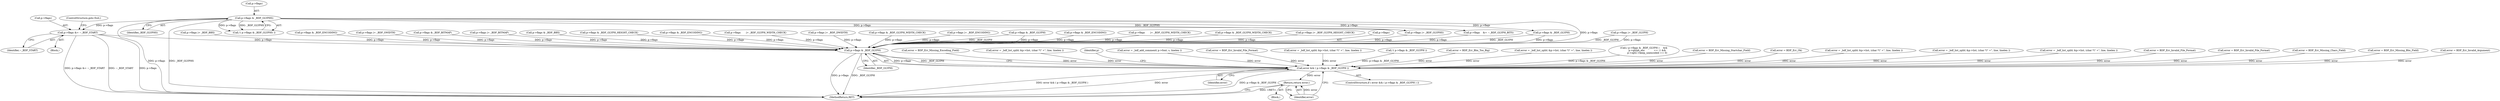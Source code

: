 digraph "0_savannah_07bdb6e289c7954e2a533039dc93c1c136099d2d@pointer" {
"1000349" [label="(Call,p->flags &= ~_BDF_START)"];
"1000241" [label="(Call,p->flags & _BDF_GLYPHS)"];
"1001560" [label="(Call,p->flags & _BDF_GLYPH)"];
"1001558" [label="(Call,error && ( p->flags & _BDF_GLYPH ))"];
"1001569" [label="(Return,return error;)"];
"1000353" [label="(Identifier,~_BDF_START)"];
"1000596" [label="(Call,error = BDF_Err_Invalid_File_Format)"];
"1000443" [label="(Call,error = BDF_Err_Invalid_File_Format)"];
"1000464" [label="(Call,p->flags |= _BDF_GLYPH)"];
"1000350" [label="(Call,p->flags)"];
"1000255" [label="(Call,error = BDF_Err_Missing_Chars_Field)"];
"1001471" [label="(Call,error = BDF_Err_Missing_Bbx_Field)"];
"1001448" [label="(Call,p->flags |= _BDF_BBX)"];
"1000336" [label="(Block,)"];
"1000310" [label="(Call,error = BDF_Err_Invalid_Argument)"];
"1001149" [label="(Call,p->flags & _BDF_ENCODING)"];
"1001564" [label="(Identifier,_BDF_GLYPH)"];
"1000323" [label="(Call,p->flags |= _BDF_GLYPHS)"];
"1001553" [label="(Call,error = BDF_Err_Missing_Encoding_Field)"];
"1001052" [label="(Call,p->flags |= _BDF_SWIDTH)"];
"1000245" [label="(Identifier,_BDF_GLYPHS)"];
"1000816" [label="(Call,p->flags & _BDF_BITMAP)"];
"1001559" [label="(Identifier,error)"];
"1000169" [label="(Block,)"];
"1000349" [label="(Call,p->flags &= ~_BDF_START)"];
"1000408" [label="(Call,error = _bdf_list_split( &p->list, (char *)\" +\", line, linelen ))"];
"1000368" [label="(Call,p->flags    &= ~_BDF_GLYPH_BITS)"];
"1001542" [label="(Call,p->flags |= _BDF_BITMAP)"];
"1001567" [label="(Identifier,p)"];
"1001465" [label="(Call,p->flags & _BDF_BBX)"];
"1000837" [label="(Call,p->flags & _BDF_GLYPH_HEIGHT_CHECK)"];
"1001015" [label="(Call,p->flags & _BDF_ENCODING)"];
"1000935" [label="(Call,p->flags       |= _BDF_GLYPH_WIDTH_CHECK)"];
"1001133" [label="(Call,p->flags |= _BDF_DWIDTH)"];
"1000230" [label="(Call,error = _bdf_add_comment( p->font, s, linelen ))"];
"1000984" [label="(Call,p->flags & _BDF_GLYPH_WIDTH_CHECK)"];
"1001548" [label="(Call,error = BDF_Err_Invalid_File_Format)"];
"1001571" [label="(MethodReturn,RET)"];
"1001569" [label="(Return,return error;)"];
"1001558" [label="(Call,error && ( p->flags & _BDF_GLYPH ))"];
"1000240" [label="(Call,!( p->flags & _BDF_GLYPHS ))"];
"1000241" [label="(Call,p->flags & _BDF_GLYPHS)"];
"1000496" [label="(Call,error = _bdf_list_split( &p->list, (char *)\" +\", line, linelen ))"];
"1000242" [label="(Call,p->flags)"];
"1001557" [label="(ControlStructure,if ( error && ( p->flags & _BDF_GLYPH ) ))"];
"1000779" [label="(Call,p->flags |= _BDF_ENCODING)"];
"1000354" [label="(ControlStructure,goto Exit;)"];
"1000486" [label="(Call,p->flags & _BDF_GLYPH)"];
"1001570" [label="(Identifier,error)"];
"1001068" [label="(Call,p->flags & _BDF_ENCODING)"];
"1000485" [label="(Call,!( p->flags & _BDF_GLYPH ))"];
"1001560" [label="(Call,p->flags & _BDF_GLYPH)"];
"1001516" [label="(Call,error = BDF_Err_Bbx_Too_Big)"];
"1000376" [label="(Call,p->flags & _BDF_GLYPH)"];
"1000990" [label="(Call,p->flags       |= _BDF_GLYPH_WIDTH_CHECK)"];
"1000259" [label="(Call,error = _bdf_list_split( &p->list, (char *)\" +\", line, linelen ))"];
"1000375" [label="(Call,( p->flags & _BDF_GLYPH )     &&\n         p->glyph_enc            == -1 &&\n         p->opts->keep_unencoded == 0)"];
"1000929" [label="(Call,p->flags & _BDF_GLYPH_WIDTH_CHECK)"];
"1000492" [label="(Call,error = BDF_Err_Missing_Startchar_Field)"];
"1000182" [label="(Call,error = BDF_Err_Ok)"];
"1000843" [label="(Call,p->flags |= _BDF_GLYPH_HEIGHT_CHECK)"];
"1001155" [label="(Call,error = _bdf_list_split( &p->list, (char *)\" +\", line, linelen ))"];
"1001561" [label="(Call,p->flags)"];
"1001021" [label="(Call,error = _bdf_list_split( &p->list, (char *)\" +\", line, linelen ))"];
"1001074" [label="(Call,error = _bdf_list_split( &p->list, (char *)\" +\", line, linelen ))"];
"1000349" -> "1000336"  [label="AST: "];
"1000349" -> "1000353"  [label="CFG: "];
"1000350" -> "1000349"  [label="AST: "];
"1000353" -> "1000349"  [label="AST: "];
"1000354" -> "1000349"  [label="CFG: "];
"1000349" -> "1001571"  [label="DDG: p->flags &= ~_BDF_START"];
"1000349" -> "1001571"  [label="DDG: ~_BDF_START"];
"1000349" -> "1001571"  [label="DDG: p->flags"];
"1000241" -> "1000349"  [label="DDG: p->flags"];
"1000349" -> "1001560"  [label="DDG: p->flags"];
"1000241" -> "1000240"  [label="AST: "];
"1000241" -> "1000245"  [label="CFG: "];
"1000242" -> "1000241"  [label="AST: "];
"1000245" -> "1000241"  [label="AST: "];
"1000240" -> "1000241"  [label="CFG: "];
"1000241" -> "1001571"  [label="DDG: p->flags"];
"1000241" -> "1001571"  [label="DDG: _BDF_GLYPHS"];
"1000241" -> "1000240"  [label="DDG: p->flags"];
"1000241" -> "1000240"  [label="DDG: _BDF_GLYPHS"];
"1000241" -> "1000323"  [label="DDG: p->flags"];
"1000241" -> "1000323"  [label="DDG: _BDF_GLYPHS"];
"1000241" -> "1000368"  [label="DDG: p->flags"];
"1000241" -> "1000376"  [label="DDG: p->flags"];
"1000241" -> "1001560"  [label="DDG: p->flags"];
"1001560" -> "1001558"  [label="AST: "];
"1001560" -> "1001564"  [label="CFG: "];
"1001561" -> "1001560"  [label="AST: "];
"1001564" -> "1001560"  [label="AST: "];
"1001558" -> "1001560"  [label="CFG: "];
"1001560" -> "1001571"  [label="DDG: p->flags"];
"1001560" -> "1001571"  [label="DDG: _BDF_GLYPH"];
"1001560" -> "1001558"  [label="DDG: p->flags"];
"1001560" -> "1001558"  [label="DDG: _BDF_GLYPH"];
"1000368" -> "1001560"  [label="DDG: p->flags"];
"1001133" -> "1001560"  [label="DDG: p->flags"];
"1000837" -> "1001560"  [label="DDG: p->flags"];
"1000376" -> "1001560"  [label="DDG: p->flags"];
"1000376" -> "1001560"  [label="DDG: _BDF_GLYPH"];
"1001149" -> "1001560"  [label="DDG: p->flags"];
"1000929" -> "1001560"  [label="DDG: p->flags"];
"1000323" -> "1001560"  [label="DDG: p->flags"];
"1000984" -> "1001560"  [label="DDG: p->flags"];
"1000486" -> "1001560"  [label="DDG: p->flags"];
"1000486" -> "1001560"  [label="DDG: _BDF_GLYPH"];
"1001052" -> "1001560"  [label="DDG: p->flags"];
"1000935" -> "1001560"  [label="DDG: p->flags"];
"1000779" -> "1001560"  [label="DDG: p->flags"];
"1001448" -> "1001560"  [label="DDG: p->flags"];
"1000843" -> "1001560"  [label="DDG: p->flags"];
"1000464" -> "1001560"  [label="DDG: p->flags"];
"1000464" -> "1001560"  [label="DDG: _BDF_GLYPH"];
"1000816" -> "1001560"  [label="DDG: p->flags"];
"1001015" -> "1001560"  [label="DDG: p->flags"];
"1001542" -> "1001560"  [label="DDG: p->flags"];
"1000990" -> "1001560"  [label="DDG: p->flags"];
"1001068" -> "1001560"  [label="DDG: p->flags"];
"1001465" -> "1001560"  [label="DDG: p->flags"];
"1001558" -> "1001557"  [label="AST: "];
"1001558" -> "1001559"  [label="CFG: "];
"1001559" -> "1001558"  [label="AST: "];
"1001567" -> "1001558"  [label="CFG: "];
"1001570" -> "1001558"  [label="CFG: "];
"1001558" -> "1001571"  [label="DDG: error && ( p->flags & _BDF_GLYPH )"];
"1001558" -> "1001571"  [label="DDG: error"];
"1001558" -> "1001571"  [label="DDG: p->flags & _BDF_GLYPH"];
"1000259" -> "1001558"  [label="DDG: error"];
"1000596" -> "1001558"  [label="DDG: error"];
"1000492" -> "1001558"  [label="DDG: error"];
"1000496" -> "1001558"  [label="DDG: error"];
"1001553" -> "1001558"  [label="DDG: error"];
"1000230" -> "1001558"  [label="DDG: error"];
"1000182" -> "1001558"  [label="DDG: error"];
"1000443" -> "1001558"  [label="DDG: error"];
"1001516" -> "1001558"  [label="DDG: error"];
"1001074" -> "1001558"  [label="DDG: error"];
"1001155" -> "1001558"  [label="DDG: error"];
"1000408" -> "1001558"  [label="DDG: error"];
"1001471" -> "1001558"  [label="DDG: error"];
"1000310" -> "1001558"  [label="DDG: error"];
"1001021" -> "1001558"  [label="DDG: error"];
"1001548" -> "1001558"  [label="DDG: error"];
"1000255" -> "1001558"  [label="DDG: error"];
"1000485" -> "1001558"  [label="DDG: p->flags & _BDF_GLYPH"];
"1000375" -> "1001558"  [label="DDG: p->flags & _BDF_GLYPH"];
"1001558" -> "1001569"  [label="DDG: error"];
"1001569" -> "1000169"  [label="AST: "];
"1001569" -> "1001570"  [label="CFG: "];
"1001570" -> "1001569"  [label="AST: "];
"1001571" -> "1001569"  [label="CFG: "];
"1001569" -> "1001571"  [label="DDG: <RET>"];
"1001570" -> "1001569"  [label="DDG: error"];
}
